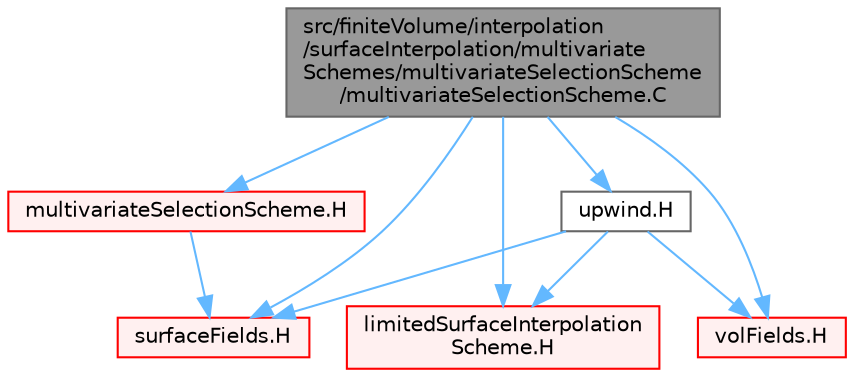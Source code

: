 digraph "src/finiteVolume/interpolation/surfaceInterpolation/multivariateSchemes/multivariateSelectionScheme/multivariateSelectionScheme.C"
{
 // LATEX_PDF_SIZE
  bgcolor="transparent";
  edge [fontname=Helvetica,fontsize=10,labelfontname=Helvetica,labelfontsize=10];
  node [fontname=Helvetica,fontsize=10,shape=box,height=0.2,width=0.4];
  Node1 [id="Node000001",label="src/finiteVolume/interpolation\l/surfaceInterpolation/multivariate\lSchemes/multivariateSelectionScheme\l/multivariateSelectionScheme.C",height=0.2,width=0.4,color="gray40", fillcolor="grey60", style="filled", fontcolor="black",tooltip=" "];
  Node1 -> Node2 [id="edge1_Node000001_Node000002",color="steelblue1",style="solid",tooltip=" "];
  Node2 [id="Node000002",label="multivariateSelectionScheme.H",height=0.2,width=0.4,color="red", fillcolor="#FFF0F0", style="filled",URL="$multivariateSelectionScheme_8H.html",tooltip=" "];
  Node2 -> Node150 [id="edge2_Node000002_Node000150",color="steelblue1",style="solid",tooltip=" "];
  Node150 [id="Node000150",label="surfaceFields.H",height=0.2,width=0.4,color="red", fillcolor="#FFF0F0", style="filled",URL="$surfaceFields_8H.html",tooltip="Foam::surfaceFields."];
  Node1 -> Node383 [id="edge3_Node000001_Node000383",color="steelblue1",style="solid",tooltip=" "];
  Node383 [id="Node000383",label="limitedSurfaceInterpolation\lScheme.H",height=0.2,width=0.4,color="red", fillcolor="#FFF0F0", style="filled",URL="$limitedSurfaceInterpolationScheme_8H.html",tooltip=" "];
  Node1 -> Node384 [id="edge4_Node000001_Node000384",color="steelblue1",style="solid",tooltip=" "];
  Node384 [id="Node000384",label="volFields.H",height=0.2,width=0.4,color="red", fillcolor="#FFF0F0", style="filled",URL="$volFields_8H.html",tooltip=" "];
  Node1 -> Node150 [id="edge5_Node000001_Node000150",color="steelblue1",style="solid",tooltip=" "];
  Node1 -> Node391 [id="edge6_Node000001_Node000391",color="steelblue1",style="solid",tooltip=" "];
  Node391 [id="Node000391",label="upwind.H",height=0.2,width=0.4,color="grey40", fillcolor="white", style="filled",URL="$upwind_8H.html",tooltip=" "];
  Node391 -> Node383 [id="edge7_Node000391_Node000383",color="steelblue1",style="solid",tooltip=" "];
  Node391 -> Node384 [id="edge8_Node000391_Node000384",color="steelblue1",style="solid",tooltip=" "];
  Node391 -> Node150 [id="edge9_Node000391_Node000150",color="steelblue1",style="solid",tooltip=" "];
}
